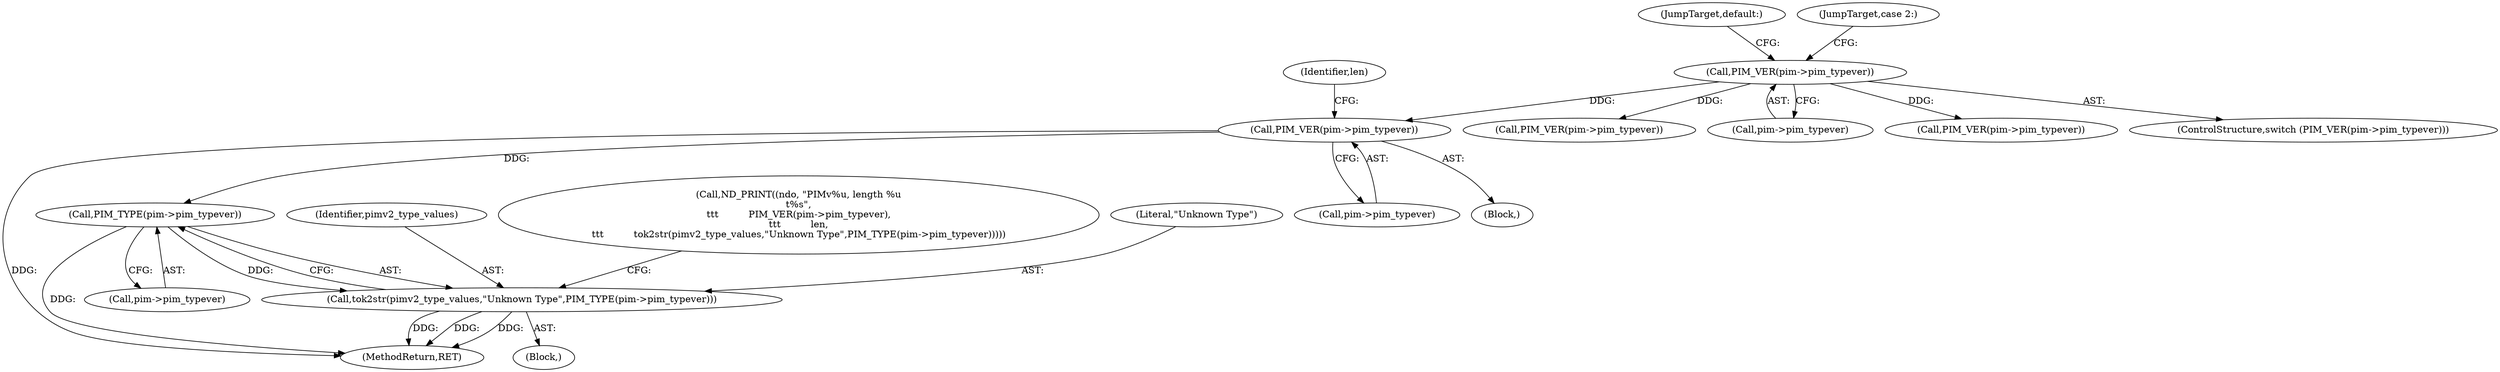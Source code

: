 digraph "0_tcpdump_5dc1860d8267b1e0cb78c9ffa2a40bea2fdb3ddc_0@pointer" {
"1000179" [label="(Call,PIM_TYPE(pim->pim_typever))"];
"1000170" [label="(Call,PIM_VER(pim->pim_typever))"];
"1000130" [label="(Call,PIM_VER(pim->pim_typever))"];
"1000176" [label="(Call,tok2str(pimv2_type_values,\"Unknown Type\",PIM_TYPE(pim->pim_typever)))"];
"1000176" [label="(Call,tok2str(pimv2_type_values,\"Unknown Type\",PIM_TYPE(pim->pim_typever)))"];
"1000131" [label="(Call,pim->pim_typever)"];
"1000203" [label="(MethodReturn,RET)"];
"1000180" [label="(Call,pim->pim_typever)"];
"1000130" [label="(Call,PIM_VER(pim->pim_typever))"];
"1000189" [label="(JumpTarget,default:)"];
"1000196" [label="(Call,PIM_VER(pim->pim_typever))"];
"1000177" [label="(Identifier,pimv2_type_values)"];
"1000148" [label="(Call,PIM_VER(pim->pim_typever))"];
"1000171" [label="(Call,pim->pim_typever)"];
"1000169" [label="(Block,)"];
"1000174" [label="(Block,)"];
"1000164" [label="(Call,ND_PRINT((ndo, \"PIMv%u, length %u\n\t%s\",\n\t\t\t          PIM_VER(pim->pim_typever),\n\t\t\t          len,\n\t\t\t          tok2str(pimv2_type_values,\"Unknown Type\",PIM_TYPE(pim->pim_typever)))))"];
"1000175" [label="(Identifier,len)"];
"1000178" [label="(Literal,\"Unknown Type\")"];
"1000135" [label="(JumpTarget,case 2:)"];
"1000170" [label="(Call,PIM_VER(pim->pim_typever))"];
"1000179" [label="(Call,PIM_TYPE(pim->pim_typever))"];
"1000129" [label="(ControlStructure,switch (PIM_VER(pim->pim_typever)))"];
"1000179" -> "1000176"  [label="AST: "];
"1000179" -> "1000180"  [label="CFG: "];
"1000180" -> "1000179"  [label="AST: "];
"1000176" -> "1000179"  [label="CFG: "];
"1000179" -> "1000203"  [label="DDG: "];
"1000179" -> "1000176"  [label="DDG: "];
"1000170" -> "1000179"  [label="DDG: "];
"1000170" -> "1000169"  [label="AST: "];
"1000170" -> "1000171"  [label="CFG: "];
"1000171" -> "1000170"  [label="AST: "];
"1000175" -> "1000170"  [label="CFG: "];
"1000170" -> "1000203"  [label="DDG: "];
"1000130" -> "1000170"  [label="DDG: "];
"1000130" -> "1000129"  [label="AST: "];
"1000130" -> "1000131"  [label="CFG: "];
"1000131" -> "1000130"  [label="AST: "];
"1000135" -> "1000130"  [label="CFG: "];
"1000189" -> "1000130"  [label="CFG: "];
"1000130" -> "1000148"  [label="DDG: "];
"1000130" -> "1000196"  [label="DDG: "];
"1000176" -> "1000174"  [label="AST: "];
"1000177" -> "1000176"  [label="AST: "];
"1000178" -> "1000176"  [label="AST: "];
"1000164" -> "1000176"  [label="CFG: "];
"1000176" -> "1000203"  [label="DDG: "];
"1000176" -> "1000203"  [label="DDG: "];
"1000176" -> "1000203"  [label="DDG: "];
}
